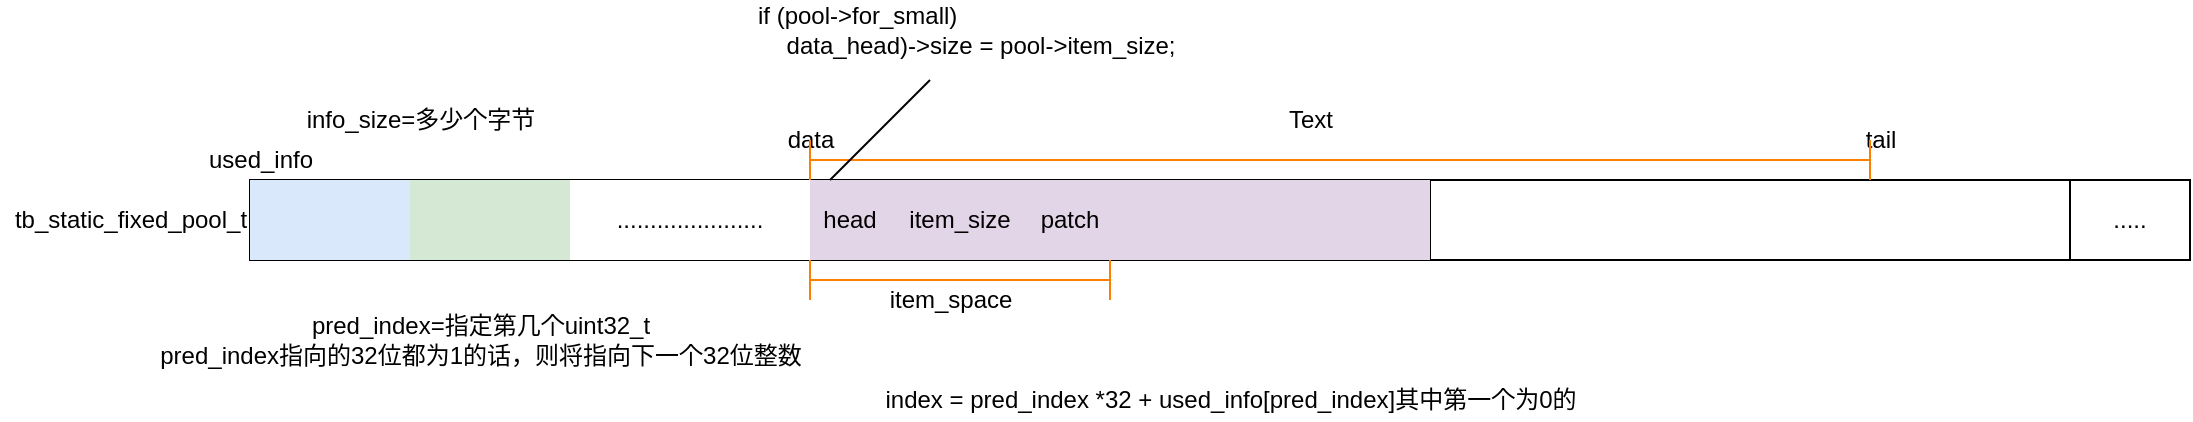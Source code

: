 <mxfile version="14.2.9" type="github">
  <diagram name="Page-1" id="9f46799a-70d6-7492-0946-bef42562c5a5">
    <mxGraphModel dx="948" dy="501" grid="1" gridSize="10" guides="1" tooltips="1" connect="1" arrows="1" fold="1" page="1" pageScale="1" pageWidth="1100" pageHeight="850" background="#ffffff" math="0" shadow="0">
      <root>
        <mxCell id="0" />
        <mxCell id="1" parent="0" />
        <mxCell id="ns0ysuGmTws9no43gIbs-89" value="" style="shape=table;html=1;whiteSpace=wrap;startSize=0;container=1;collapsible=0;childLayout=tableLayout;" vertex="1" parent="1">
          <mxGeometry x="260" y="140" width="970" height="40" as="geometry" />
        </mxCell>
        <mxCell id="ns0ysuGmTws9no43gIbs-90" value="" style="shape=partialRectangle;html=1;whiteSpace=wrap;collapsible=0;dropTarget=0;pointerEvents=0;fillColor=none;top=0;left=0;bottom=0;right=0;points=[[0,0.5],[1,0.5]];portConstraint=eastwest;" vertex="1" parent="ns0ysuGmTws9no43gIbs-89">
          <mxGeometry width="970" height="40" as="geometry" />
        </mxCell>
        <mxCell id="ns0ysuGmTws9no43gIbs-91" value="" style="shape=partialRectangle;html=1;whiteSpace=wrap;connectable=0;overflow=hidden;fillColor=#dae8fc;top=0;left=0;bottom=0;right=0;strokeColor=#6c8ebf;" vertex="1" parent="ns0ysuGmTws9no43gIbs-90">
          <mxGeometry width="20" height="40" as="geometry" />
        </mxCell>
        <mxCell id="ns0ysuGmTws9no43gIbs-92" value="" style="shape=partialRectangle;html=1;whiteSpace=wrap;connectable=0;overflow=hidden;fillColor=#dae8fc;top=0;left=0;bottom=0;right=0;strokeColor=#6c8ebf;" vertex="1" parent="ns0ysuGmTws9no43gIbs-90">
          <mxGeometry x="20" width="20" height="40" as="geometry" />
        </mxCell>
        <mxCell id="ns0ysuGmTws9no43gIbs-93" value="" style="shape=partialRectangle;html=1;whiteSpace=wrap;connectable=0;overflow=hidden;fillColor=#dae8fc;top=0;left=0;bottom=0;right=0;strokeColor=#6c8ebf;" vertex="1" parent="ns0ysuGmTws9no43gIbs-90">
          <mxGeometry x="40" width="20" height="40" as="geometry" />
        </mxCell>
        <mxCell id="ns0ysuGmTws9no43gIbs-94" value="" style="shape=partialRectangle;html=1;whiteSpace=wrap;connectable=0;overflow=hidden;fillColor=#dae8fc;top=0;left=0;bottom=0;right=0;strokeColor=#6c8ebf;" vertex="1" parent="ns0ysuGmTws9no43gIbs-90">
          <mxGeometry x="60" width="20" height="40" as="geometry" />
        </mxCell>
        <mxCell id="ns0ysuGmTws9no43gIbs-97" style="shape=partialRectangle;html=1;whiteSpace=wrap;connectable=0;overflow=hidden;fillColor=#d5e8d4;top=0;left=0;bottom=0;right=0;strokeColor=#82b366;" vertex="1" parent="ns0ysuGmTws9no43gIbs-90">
          <mxGeometry x="80" width="20" height="40" as="geometry" />
        </mxCell>
        <mxCell id="ns0ysuGmTws9no43gIbs-127" style="shape=partialRectangle;html=1;whiteSpace=wrap;connectable=0;overflow=hidden;fillColor=#d5e8d4;top=0;left=0;bottom=0;right=0;strokeColor=#82b366;" vertex="1" parent="ns0ysuGmTws9no43gIbs-90">
          <mxGeometry x="100" width="20" height="40" as="geometry" />
        </mxCell>
        <mxCell id="ns0ysuGmTws9no43gIbs-126" style="shape=partialRectangle;html=1;whiteSpace=wrap;connectable=0;overflow=hidden;fillColor=#d5e8d4;top=0;left=0;bottom=0;right=0;strokeColor=#82b366;" vertex="1" parent="ns0ysuGmTws9no43gIbs-90">
          <mxGeometry x="120" width="20" height="40" as="geometry" />
        </mxCell>
        <mxCell id="ns0ysuGmTws9no43gIbs-125" style="shape=partialRectangle;html=1;whiteSpace=wrap;connectable=0;overflow=hidden;fillColor=#d5e8d4;top=0;left=0;bottom=0;right=0;strokeColor=#82b366;" vertex="1" parent="ns0ysuGmTws9no43gIbs-90">
          <mxGeometry x="140" width="20" height="40" as="geometry" />
        </mxCell>
        <mxCell id="ns0ysuGmTws9no43gIbs-128" value="......................" style="shape=partialRectangle;html=1;whiteSpace=wrap;connectable=0;overflow=hidden;top=0;left=0;bottom=0;right=0;" vertex="1" parent="ns0ysuGmTws9no43gIbs-90">
          <mxGeometry x="160" width="120" height="40" as="geometry" />
        </mxCell>
        <mxCell id="ns0ysuGmTws9no43gIbs-95" value="head" style="shape=partialRectangle;html=1;whiteSpace=wrap;connectable=0;overflow=hidden;fillColor=#e1d5e7;top=0;left=0;bottom=0;right=0;strokeColor=#9673a6;" vertex="1" parent="ns0ysuGmTws9no43gIbs-90">
          <mxGeometry x="280" width="40" height="40" as="geometry" />
        </mxCell>
        <mxCell id="ns0ysuGmTws9no43gIbs-96" value="item_size" style="shape=partialRectangle;html=1;whiteSpace=wrap;connectable=0;overflow=hidden;fillColor=#e1d5e7;top=0;left=0;bottom=0;right=0;strokeColor=#9673a6;" vertex="1" parent="ns0ysuGmTws9no43gIbs-90">
          <mxGeometry x="320" width="70" height="40" as="geometry" />
        </mxCell>
        <mxCell id="ns0ysuGmTws9no43gIbs-148" value="patch" style="shape=partialRectangle;html=1;whiteSpace=wrap;connectable=0;overflow=hidden;fillColor=#e1d5e7;top=0;left=0;bottom=0;right=0;strokeColor=#9673a6;" vertex="1" parent="ns0ysuGmTws9no43gIbs-90">
          <mxGeometry x="390" width="40" height="40" as="geometry" />
        </mxCell>
        <mxCell id="ns0ysuGmTws9no43gIbs-159" style="shape=partialRectangle;html=1;whiteSpace=wrap;connectable=0;overflow=hidden;fillColor=#e1d5e7;top=0;left=0;bottom=0;right=0;strokeColor=#9673a6;" vertex="1" parent="ns0ysuGmTws9no43gIbs-90">
          <mxGeometry x="430" width="40" height="40" as="geometry" />
        </mxCell>
        <mxCell id="ns0ysuGmTws9no43gIbs-158" style="shape=partialRectangle;html=1;whiteSpace=wrap;connectable=0;overflow=hidden;fillColor=#e1d5e7;top=0;left=0;bottom=0;right=0;strokeColor=#9673a6;" vertex="1" parent="ns0ysuGmTws9no43gIbs-90">
          <mxGeometry x="470" width="40" height="40" as="geometry" />
        </mxCell>
        <mxCell id="ns0ysuGmTws9no43gIbs-157" style="shape=partialRectangle;html=1;whiteSpace=wrap;connectable=0;overflow=hidden;fillColor=#e1d5e7;top=0;left=0;bottom=0;right=0;strokeColor=#9673a6;" vertex="1" parent="ns0ysuGmTws9no43gIbs-90">
          <mxGeometry x="510" width="40" height="40" as="geometry" />
        </mxCell>
        <mxCell id="ns0ysuGmTws9no43gIbs-156" style="shape=partialRectangle;html=1;whiteSpace=wrap;connectable=0;overflow=hidden;fillColor=#e1d5e7;top=0;left=0;bottom=0;right=0;strokeColor=#9673a6;" vertex="1" parent="ns0ysuGmTws9no43gIbs-90">
          <mxGeometry x="550" width="40" height="40" as="geometry" />
        </mxCell>
        <mxCell id="ns0ysuGmTws9no43gIbs-146" style="shape=partialRectangle;html=1;whiteSpace=wrap;connectable=0;overflow=hidden;fillColor=none;top=0;left=0;bottom=0;right=0;" vertex="1" parent="ns0ysuGmTws9no43gIbs-90">
          <mxGeometry x="590" width="320" height="40" as="geometry" />
        </mxCell>
        <mxCell id="ns0ysuGmTws9no43gIbs-147" value="....." style="shape=partialRectangle;html=1;whiteSpace=wrap;connectable=0;overflow=hidden;fillColor=none;top=0;left=0;bottom=0;right=0;" vertex="1" parent="ns0ysuGmTws9no43gIbs-90">
          <mxGeometry x="910" width="60" height="40" as="geometry" />
        </mxCell>
        <mxCell id="ns0ysuGmTws9no43gIbs-119" value="used_info" style="text;html=1;align=center;verticalAlign=middle;resizable=0;points=[];autosize=1;" vertex="1" parent="1">
          <mxGeometry x="230" y="120" width="70" height="20" as="geometry" />
        </mxCell>
        <mxCell id="ns0ysuGmTws9no43gIbs-129" value="info_size=多少个字节" style="text;html=1;align=center;verticalAlign=middle;resizable=0;points=[];autosize=1;" vertex="1" parent="1">
          <mxGeometry x="280" y="100" width="130" height="20" as="geometry" />
        </mxCell>
        <mxCell id="ns0ysuGmTws9no43gIbs-130" value="data" style="text;html=1;align=center;verticalAlign=middle;resizable=0;points=[];autosize=1;" vertex="1" parent="1">
          <mxGeometry x="520" y="110" width="40" height="20" as="geometry" />
        </mxCell>
        <mxCell id="ns0ysuGmTws9no43gIbs-131" value="tail" style="text;html=1;align=center;verticalAlign=middle;resizable=0;points=[];autosize=1;" vertex="1" parent="1">
          <mxGeometry x="1060" y="110" width="30" height="20" as="geometry" />
        </mxCell>
        <mxCell id="ns0ysuGmTws9no43gIbs-132" value="pred_index=指定第几个uint32_t&lt;br&gt;pred_index指向的32位都为1的话，则将指向下一个32位整数" style="text;html=1;align=center;verticalAlign=middle;resizable=0;points=[];autosize=1;" vertex="1" parent="1">
          <mxGeometry x="205" y="205" width="340" height="30" as="geometry" />
        </mxCell>
        <mxCell id="ns0ysuGmTws9no43gIbs-149" value="" style="shape=crossbar;whiteSpace=wrap;html=1;rounded=1;shadow=0;glass=0;sketch=0;fillColor=none;gradientColor=none;strokeColor=#FF8000;" vertex="1" parent="1">
          <mxGeometry x="540" y="180" width="150" height="20" as="geometry" />
        </mxCell>
        <mxCell id="ns0ysuGmTws9no43gIbs-150" value="item_space" style="text;html=1;align=center;verticalAlign=middle;resizable=0;points=[];autosize=1;" vertex="1" parent="1">
          <mxGeometry x="570" y="190" width="80" height="20" as="geometry" />
        </mxCell>
        <mxCell id="ns0ysuGmTws9no43gIbs-151" value="" style="shape=crossbar;whiteSpace=wrap;html=1;rounded=1;shadow=0;glass=0;sketch=0;strokeColor=#FF8000;fillColor=none;gradientColor=none;" vertex="1" parent="1">
          <mxGeometry x="540" y="120" width="530" height="20" as="geometry" />
        </mxCell>
        <mxCell id="ns0ysuGmTws9no43gIbs-152" value="Text" style="text;html=1;align=center;verticalAlign=middle;resizable=0;points=[];autosize=1;" vertex="1" parent="1">
          <mxGeometry x="770" y="100" width="40" height="20" as="geometry" />
        </mxCell>
        <mxCell id="ns0ysuGmTws9no43gIbs-155" value="tb_static_fixed_pool_t" style="text;html=1;align=center;verticalAlign=middle;resizable=0;points=[];autosize=1;" vertex="1" parent="1">
          <mxGeometry x="135" y="150" width="130" height="20" as="geometry" />
        </mxCell>
        <mxCell id="ns0ysuGmTws9no43gIbs-161" value="index = pred_index *32 + used_info[pred_index]其中第一个为0的" style="text;html=1;align=center;verticalAlign=middle;resizable=0;points=[];autosize=1;" vertex="1" parent="1">
          <mxGeometry x="570" y="240" width="360" height="20" as="geometry" />
        </mxCell>
        <mxCell id="ns0ysuGmTws9no43gIbs-162" value="" style="endArrow=none;html=1;" edge="1" parent="1">
          <mxGeometry width="50" height="50" relative="1" as="geometry">
            <mxPoint x="550" y="140" as="sourcePoint" />
            <mxPoint x="600" y="90" as="targetPoint" />
          </mxGeometry>
        </mxCell>
        <mxCell id="ns0ysuGmTws9no43gIbs-163" value="&lt;div&gt;if (pool-&amp;gt;for_small)&amp;nbsp;&lt;/div&gt;&lt;div&gt;&amp;nbsp; &amp;nbsp; &amp;nbsp; &amp;nbsp; &amp;nbsp; &amp;nbsp; &amp;nbsp; &amp;nbsp; &amp;nbsp; &amp;nbsp; &amp;nbsp; &amp;nbsp; &amp;nbsp; &amp;nbsp; &amp;nbsp; &amp;nbsp; &amp;nbsp; &amp;nbsp; data_head)-&amp;gt;size = pool-&amp;gt;item_size;&lt;/div&gt;" style="text;html=1;align=center;verticalAlign=middle;resizable=0;points=[];autosize=1;" vertex="1" parent="1">
          <mxGeometry x="400" y="50" width="330" height="30" as="geometry" />
        </mxCell>
      </root>
    </mxGraphModel>
  </diagram>
</mxfile>
